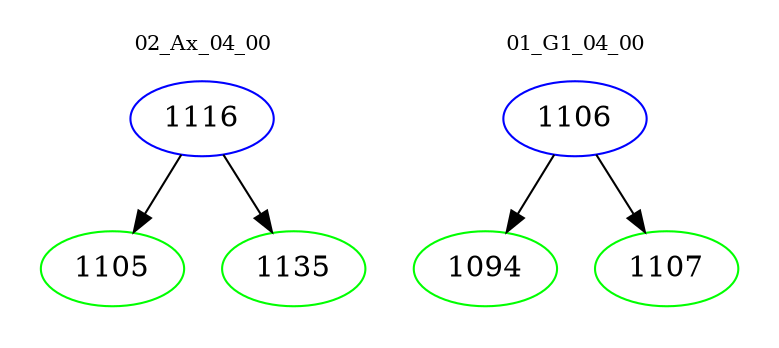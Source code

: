 digraph{
subgraph cluster_0 {
color = white
label = "02_Ax_04_00";
fontsize=10;
T0_1116 [label="1116", color="blue"]
T0_1116 -> T0_1105 [color="black"]
T0_1105 [label="1105", color="green"]
T0_1116 -> T0_1135 [color="black"]
T0_1135 [label="1135", color="green"]
}
subgraph cluster_1 {
color = white
label = "01_G1_04_00";
fontsize=10;
T1_1106 [label="1106", color="blue"]
T1_1106 -> T1_1094 [color="black"]
T1_1094 [label="1094", color="green"]
T1_1106 -> T1_1107 [color="black"]
T1_1107 [label="1107", color="green"]
}
}
